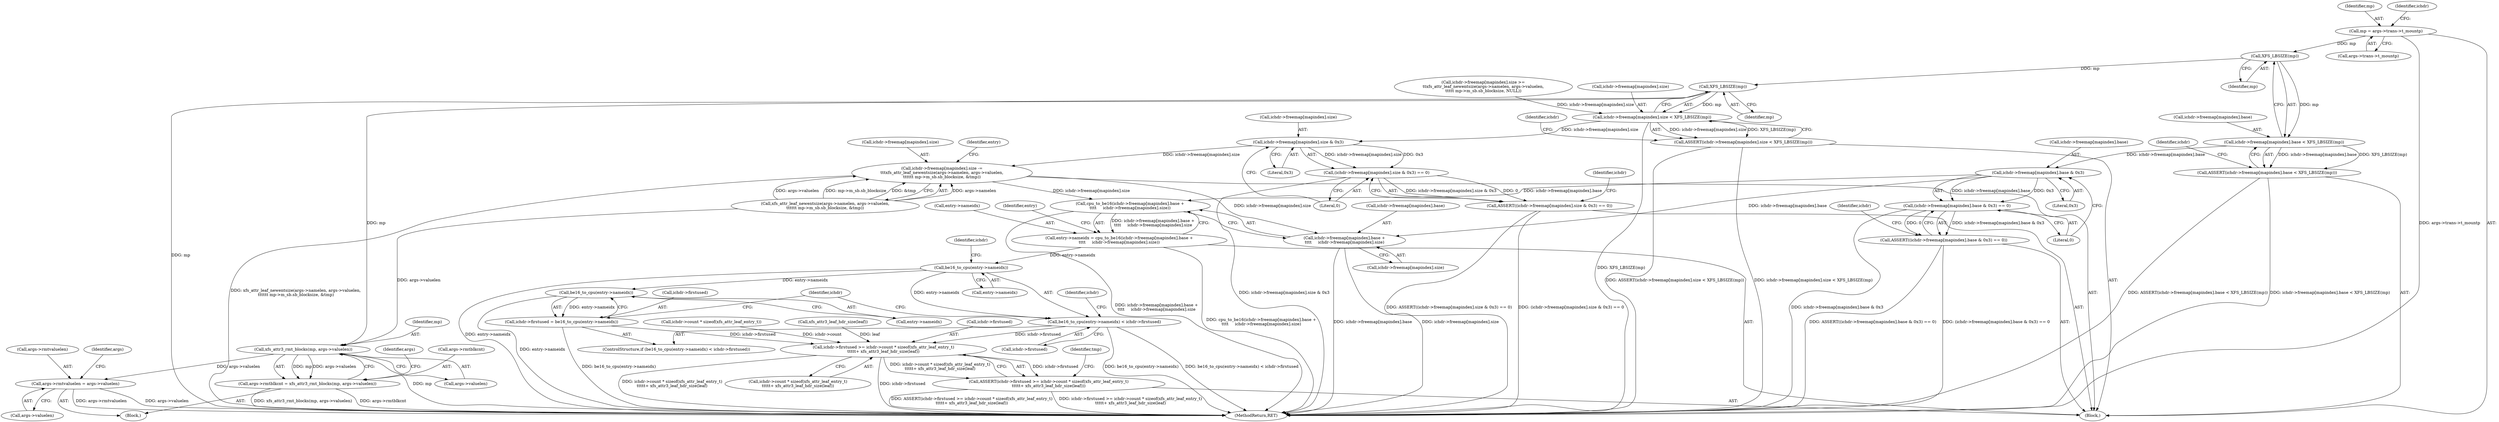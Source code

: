 digraph "0_linux_8275cdd0e7ac550dcce2b3ef6d2fb3b808c1ae59_2@pointer" {
"1000201" [label="(Call,mp = args->trans->t_mountp)"];
"1000217" [label="(Call,XFS_LBSIZE(mp))"];
"1000209" [label="(Call,ichdr->freemap[mapindex].base < XFS_LBSIZE(mp))"];
"1000208" [label="(Call,ASSERT(ichdr->freemap[mapindex].base < XFS_LBSIZE(mp)))"];
"1000221" [label="(Call,ichdr->freemap[mapindex].base & 0x3)"];
"1000220" [label="(Call,(ichdr->freemap[mapindex].base & 0x3) == 0)"];
"1000219" [label="(Call,ASSERT((ichdr->freemap[mapindex].base & 0x3) == 0))"];
"1000302" [label="(Call,cpu_to_be16(ichdr->freemap[mapindex].base +\n\t\t\t\t     ichdr->freemap[mapindex].size))"];
"1000298" [label="(Call,entry->nameidx = cpu_to_be16(ichdr->freemap[mapindex].base +\n\t\t\t\t     ichdr->freemap[mapindex].size))"];
"1000568" [label="(Call,be16_to_cpu(entry->nameidx))"];
"1000567" [label="(Call,be16_to_cpu(entry->nameidx) < ichdr->firstused)"];
"1000584" [label="(Call,ichdr->firstused >= ichdr->count * sizeof(xfs_attr_leaf_entry_t)\n\t\t\t\t\t+ xfs_attr3_leaf_hdr_size(leaf))"];
"1000583" [label="(Call,ASSERT(ichdr->firstused >= ichdr->count * sizeof(xfs_attr_leaf_entry_t)\n\t\t\t\t\t+ xfs_attr3_leaf_hdr_size(leaf)))"];
"1000579" [label="(Call,be16_to_cpu(entry->nameidx))"];
"1000575" [label="(Call,ichdr->firstused = be16_to_cpu(entry->nameidx))"];
"1000303" [label="(Call,ichdr->freemap[mapindex].base +\n\t\t\t\t     ichdr->freemap[mapindex].size)"];
"1000262" [label="(Call,XFS_LBSIZE(mp))"];
"1000254" [label="(Call,ichdr->freemap[mapindex].size < XFS_LBSIZE(mp))"];
"1000253" [label="(Call,ASSERT(ichdr->freemap[mapindex].size < XFS_LBSIZE(mp)))"];
"1000266" [label="(Call,ichdr->freemap[mapindex].size & 0x3)"];
"1000265" [label="(Call,(ichdr->freemap[mapindex].size & 0x3) == 0)"];
"1000264" [label="(Call,ASSERT((ichdr->freemap[mapindex].size & 0x3) == 0))"];
"1000276" [label="(Call,ichdr->freemap[mapindex].size -=\n\t\t\txfs_attr_leaf_newentsize(args->namelen, args->valuelen,\n\t\t\t\t\t\t mp->m_sb.sb_blocksize, &tmp))"];
"1000537" [label="(Call,xfs_attr3_rmt_blocks(mp, args->valuelen))"];
"1000533" [label="(Call,args->rmtblkcnt = xfs_attr3_rmt_blocks(mp, args->valuelen))"];
"1000542" [label="(Call,args->rmtvaluelen = args->valuelen)"];
"1000225" [label="(Identifier,ichdr)"];
"1000576" [label="(Call,ichdr->firstused)"];
"1000311" [label="(Call,ichdr->freemap[mapindex].size)"];
"1000543" [label="(Call,args->rmtvaluelen)"];
"1000539" [label="(Call,args->valuelen)"];
"1000546" [label="(Call,args->valuelen)"];
"1000567" [label="(Call,be16_to_cpu(entry->nameidx) < ichdr->firstused)"];
"1000210" [label="(Call,ichdr->freemap[mapindex].base)"];
"1000217" [label="(Call,XFS_LBSIZE(mp))"];
"1000302" [label="(Call,cpu_to_be16(ichdr->freemap[mapindex].base +\n\t\t\t\t     ichdr->freemap[mapindex].size))"];
"1000229" [label="(Literal,0x3)"];
"1000275" [label="(Literal,0)"];
"1000284" [label="(Call,xfs_attr_leaf_newentsize(args->namelen, args->valuelen,\n\t\t\t\t\t\t mp->m_sb.sb_blocksize, &tmp))"];
"1000232" [label="(Call,ichdr->freemap[mapindex].size >=\n\t\txfs_attr_leaf_newentsize(args->namelen, args->valuelen,\n\t\t\t\t\t mp->m_sb.sb_blocksize, NULL))"];
"1000203" [label="(Call,args->trans->t_mountp)"];
"1000262" [label="(Call,XFS_LBSIZE(mp))"];
"1000254" [label="(Call,ichdr->freemap[mapindex].size < XFS_LBSIZE(mp))"];
"1000537" [label="(Call,xfs_attr3_rmt_blocks(mp, args->valuelen))"];
"1000201" [label="(Call,mp = args->trans->t_mountp)"];
"1000202" [label="(Identifier,mp)"];
"1000583" [label="(Call,ASSERT(ichdr->firstused >= ichdr->count * sizeof(xfs_attr_leaf_entry_t)\n\t\t\t\t\t+ xfs_attr3_leaf_hdr_size(leaf)))"];
"1000253" [label="(Call,ASSERT(ichdr->freemap[mapindex].size < XFS_LBSIZE(mp)))"];
"1000270" [label="(Identifier,ichdr)"];
"1000533" [label="(Call,args->rmtblkcnt = xfs_attr3_rmt_blocks(mp, args->valuelen))"];
"1000219" [label="(Call,ASSERT((ichdr->freemap[mapindex].base & 0x3) == 0))"];
"1000534" [label="(Call,args->rmtblkcnt)"];
"1000586" [label="(Identifier,ichdr)"];
"1000595" [label="(Call,xfs_attr3_leaf_hdr_size(leaf))"];
"1000218" [label="(Identifier,mp)"];
"1000255" [label="(Call,ichdr->freemap[mapindex].size)"];
"1000236" [label="(Identifier,ichdr)"];
"1000274" [label="(Literal,0x3)"];
"1000303" [label="(Call,ichdr->freemap[mapindex].base +\n\t\t\t\t     ichdr->freemap[mapindex].size)"];
"1000304" [label="(Call,ichdr->freemap[mapindex].base)"];
"1000300" [label="(Identifier,entry)"];
"1000220" [label="(Call,(ichdr->freemap[mapindex].base & 0x3) == 0)"];
"1000584" [label="(Call,ichdr->firstused >= ichdr->count * sizeof(xfs_attr_leaf_entry_t)\n\t\t\t\t\t+ xfs_attr3_leaf_hdr_size(leaf))"];
"1000580" [label="(Call,entry->nameidx)"];
"1000298" [label="(Call,entry->nameidx = cpu_to_be16(ichdr->freemap[mapindex].base +\n\t\t\t\t     ichdr->freemap[mapindex].size))"];
"1000265" [label="(Call,(ichdr->freemap[mapindex].size & 0x3) == 0)"];
"1000267" [label="(Call,ichdr->freemap[mapindex].size)"];
"1000486" [label="(Block,)"];
"1000538" [label="(Identifier,mp)"];
"1000280" [label="(Identifier,ichdr)"];
"1000209" [label="(Call,ichdr->freemap[mapindex].base < XFS_LBSIZE(mp))"];
"1000221" [label="(Call,ichdr->freemap[mapindex].base & 0x3)"];
"1000544" [label="(Identifier,args)"];
"1000277" [label="(Call,ichdr->freemap[mapindex].size)"];
"1000110" [label="(Block,)"];
"1000579" [label="(Call,be16_to_cpu(entry->nameidx))"];
"1000588" [label="(Call,ichdr->count * sizeof(xfs_attr_leaf_entry_t)\n\t\t\t\t\t+ xfs_attr3_leaf_hdr_size(leaf))"];
"1000263" [label="(Identifier,mp)"];
"1000299" [label="(Call,entry->nameidx)"];
"1000264" [label="(Call,ASSERT((ichdr->freemap[mapindex].size & 0x3) == 0))"];
"1000572" [label="(Call,ichdr->firstused)"];
"1000276" [label="(Call,ichdr->freemap[mapindex].size -=\n\t\t\txfs_attr_leaf_newentsize(args->namelen, args->valuelen,\n\t\t\t\t\t\t mp->m_sb.sb_blocksize, &tmp))"];
"1000320" [label="(Identifier,entry)"];
"1000662" [label="(MethodReturn,RET)"];
"1000266" [label="(Call,ichdr->freemap[mapindex].size & 0x3)"];
"1000542" [label="(Call,args->rmtvaluelen = args->valuelen)"];
"1000573" [label="(Identifier,ichdr)"];
"1000208" [label="(Call,ASSERT(ichdr->freemap[mapindex].base < XFS_LBSIZE(mp)))"];
"1000566" [label="(ControlStructure,if (be16_to_cpu(entry->nameidx) < ichdr->firstused))"];
"1000575" [label="(Call,ichdr->firstused = be16_to_cpu(entry->nameidx))"];
"1000598" [label="(Identifier,tmp)"];
"1000230" [label="(Literal,0)"];
"1000569" [label="(Call,entry->nameidx)"];
"1000551" [label="(Identifier,args)"];
"1000577" [label="(Identifier,ichdr)"];
"1000585" [label="(Call,ichdr->firstused)"];
"1000589" [label="(Call,ichdr->count * sizeof(xfs_attr_leaf_entry_t))"];
"1000213" [label="(Identifier,ichdr)"];
"1000222" [label="(Call,ichdr->freemap[mapindex].base)"];
"1000568" [label="(Call,be16_to_cpu(entry->nameidx))"];
"1000201" -> "1000110"  [label="AST: "];
"1000201" -> "1000203"  [label="CFG: "];
"1000202" -> "1000201"  [label="AST: "];
"1000203" -> "1000201"  [label="AST: "];
"1000213" -> "1000201"  [label="CFG: "];
"1000201" -> "1000662"  [label="DDG: args->trans->t_mountp"];
"1000201" -> "1000217"  [label="DDG: mp"];
"1000217" -> "1000209"  [label="AST: "];
"1000217" -> "1000218"  [label="CFG: "];
"1000218" -> "1000217"  [label="AST: "];
"1000209" -> "1000217"  [label="CFG: "];
"1000217" -> "1000209"  [label="DDG: mp"];
"1000217" -> "1000262"  [label="DDG: mp"];
"1000209" -> "1000208"  [label="AST: "];
"1000210" -> "1000209"  [label="AST: "];
"1000208" -> "1000209"  [label="CFG: "];
"1000209" -> "1000208"  [label="DDG: ichdr->freemap[mapindex].base"];
"1000209" -> "1000208"  [label="DDG: XFS_LBSIZE(mp)"];
"1000209" -> "1000221"  [label="DDG: ichdr->freemap[mapindex].base"];
"1000208" -> "1000110"  [label="AST: "];
"1000225" -> "1000208"  [label="CFG: "];
"1000208" -> "1000662"  [label="DDG: ichdr->freemap[mapindex].base < XFS_LBSIZE(mp)"];
"1000208" -> "1000662"  [label="DDG: ASSERT(ichdr->freemap[mapindex].base < XFS_LBSIZE(mp))"];
"1000221" -> "1000220"  [label="AST: "];
"1000221" -> "1000229"  [label="CFG: "];
"1000222" -> "1000221"  [label="AST: "];
"1000229" -> "1000221"  [label="AST: "];
"1000230" -> "1000221"  [label="CFG: "];
"1000221" -> "1000220"  [label="DDG: ichdr->freemap[mapindex].base"];
"1000221" -> "1000220"  [label="DDG: 0x3"];
"1000221" -> "1000302"  [label="DDG: ichdr->freemap[mapindex].base"];
"1000221" -> "1000303"  [label="DDG: ichdr->freemap[mapindex].base"];
"1000220" -> "1000219"  [label="AST: "];
"1000220" -> "1000230"  [label="CFG: "];
"1000230" -> "1000220"  [label="AST: "];
"1000219" -> "1000220"  [label="CFG: "];
"1000220" -> "1000662"  [label="DDG: ichdr->freemap[mapindex].base & 0x3"];
"1000220" -> "1000219"  [label="DDG: ichdr->freemap[mapindex].base & 0x3"];
"1000220" -> "1000219"  [label="DDG: 0"];
"1000219" -> "1000110"  [label="AST: "];
"1000236" -> "1000219"  [label="CFG: "];
"1000219" -> "1000662"  [label="DDG: ASSERT((ichdr->freemap[mapindex].base & 0x3) == 0)"];
"1000219" -> "1000662"  [label="DDG: (ichdr->freemap[mapindex].base & 0x3) == 0"];
"1000302" -> "1000298"  [label="AST: "];
"1000302" -> "1000303"  [label="CFG: "];
"1000303" -> "1000302"  [label="AST: "];
"1000298" -> "1000302"  [label="CFG: "];
"1000302" -> "1000662"  [label="DDG: ichdr->freemap[mapindex].base +\n\t\t\t\t     ichdr->freemap[mapindex].size"];
"1000302" -> "1000298"  [label="DDG: ichdr->freemap[mapindex].base +\n\t\t\t\t     ichdr->freemap[mapindex].size"];
"1000276" -> "1000302"  [label="DDG: ichdr->freemap[mapindex].size"];
"1000298" -> "1000110"  [label="AST: "];
"1000299" -> "1000298"  [label="AST: "];
"1000320" -> "1000298"  [label="CFG: "];
"1000298" -> "1000662"  [label="DDG: cpu_to_be16(ichdr->freemap[mapindex].base +\n\t\t\t\t     ichdr->freemap[mapindex].size)"];
"1000298" -> "1000568"  [label="DDG: entry->nameidx"];
"1000568" -> "1000567"  [label="AST: "];
"1000568" -> "1000569"  [label="CFG: "];
"1000569" -> "1000568"  [label="AST: "];
"1000573" -> "1000568"  [label="CFG: "];
"1000568" -> "1000662"  [label="DDG: entry->nameidx"];
"1000568" -> "1000567"  [label="DDG: entry->nameidx"];
"1000568" -> "1000579"  [label="DDG: entry->nameidx"];
"1000567" -> "1000566"  [label="AST: "];
"1000567" -> "1000572"  [label="CFG: "];
"1000572" -> "1000567"  [label="AST: "];
"1000577" -> "1000567"  [label="CFG: "];
"1000586" -> "1000567"  [label="CFG: "];
"1000567" -> "1000662"  [label="DDG: be16_to_cpu(entry->nameidx)"];
"1000567" -> "1000662"  [label="DDG: be16_to_cpu(entry->nameidx) < ichdr->firstused"];
"1000567" -> "1000584"  [label="DDG: ichdr->firstused"];
"1000584" -> "1000583"  [label="AST: "];
"1000584" -> "1000588"  [label="CFG: "];
"1000585" -> "1000584"  [label="AST: "];
"1000588" -> "1000584"  [label="AST: "];
"1000583" -> "1000584"  [label="CFG: "];
"1000584" -> "1000662"  [label="DDG: ichdr->count * sizeof(xfs_attr_leaf_entry_t)\n\t\t\t\t\t+ xfs_attr3_leaf_hdr_size(leaf)"];
"1000584" -> "1000662"  [label="DDG: ichdr->firstused"];
"1000584" -> "1000583"  [label="DDG: ichdr->firstused"];
"1000584" -> "1000583"  [label="DDG: ichdr->count * sizeof(xfs_attr_leaf_entry_t)\n\t\t\t\t\t+ xfs_attr3_leaf_hdr_size(leaf)"];
"1000575" -> "1000584"  [label="DDG: ichdr->firstused"];
"1000589" -> "1000584"  [label="DDG: ichdr->count"];
"1000595" -> "1000584"  [label="DDG: leaf"];
"1000583" -> "1000110"  [label="AST: "];
"1000598" -> "1000583"  [label="CFG: "];
"1000583" -> "1000662"  [label="DDG: ASSERT(ichdr->firstused >= ichdr->count * sizeof(xfs_attr_leaf_entry_t)\n\t\t\t\t\t+ xfs_attr3_leaf_hdr_size(leaf))"];
"1000583" -> "1000662"  [label="DDG: ichdr->firstused >= ichdr->count * sizeof(xfs_attr_leaf_entry_t)\n\t\t\t\t\t+ xfs_attr3_leaf_hdr_size(leaf)"];
"1000579" -> "1000575"  [label="AST: "];
"1000579" -> "1000580"  [label="CFG: "];
"1000580" -> "1000579"  [label="AST: "];
"1000575" -> "1000579"  [label="CFG: "];
"1000579" -> "1000662"  [label="DDG: entry->nameidx"];
"1000579" -> "1000575"  [label="DDG: entry->nameidx"];
"1000575" -> "1000566"  [label="AST: "];
"1000576" -> "1000575"  [label="AST: "];
"1000586" -> "1000575"  [label="CFG: "];
"1000575" -> "1000662"  [label="DDG: be16_to_cpu(entry->nameidx)"];
"1000303" -> "1000311"  [label="CFG: "];
"1000304" -> "1000303"  [label="AST: "];
"1000311" -> "1000303"  [label="AST: "];
"1000303" -> "1000662"  [label="DDG: ichdr->freemap[mapindex].base"];
"1000303" -> "1000662"  [label="DDG: ichdr->freemap[mapindex].size"];
"1000276" -> "1000303"  [label="DDG: ichdr->freemap[mapindex].size"];
"1000262" -> "1000254"  [label="AST: "];
"1000262" -> "1000263"  [label="CFG: "];
"1000263" -> "1000262"  [label="AST: "];
"1000254" -> "1000262"  [label="CFG: "];
"1000262" -> "1000662"  [label="DDG: mp"];
"1000262" -> "1000254"  [label="DDG: mp"];
"1000262" -> "1000537"  [label="DDG: mp"];
"1000254" -> "1000253"  [label="AST: "];
"1000255" -> "1000254"  [label="AST: "];
"1000253" -> "1000254"  [label="CFG: "];
"1000254" -> "1000662"  [label="DDG: XFS_LBSIZE(mp)"];
"1000254" -> "1000253"  [label="DDG: ichdr->freemap[mapindex].size"];
"1000254" -> "1000253"  [label="DDG: XFS_LBSIZE(mp)"];
"1000232" -> "1000254"  [label="DDG: ichdr->freemap[mapindex].size"];
"1000254" -> "1000266"  [label="DDG: ichdr->freemap[mapindex].size"];
"1000253" -> "1000110"  [label="AST: "];
"1000270" -> "1000253"  [label="CFG: "];
"1000253" -> "1000662"  [label="DDG: ASSERT(ichdr->freemap[mapindex].size < XFS_LBSIZE(mp))"];
"1000253" -> "1000662"  [label="DDG: ichdr->freemap[mapindex].size < XFS_LBSIZE(mp)"];
"1000266" -> "1000265"  [label="AST: "];
"1000266" -> "1000274"  [label="CFG: "];
"1000267" -> "1000266"  [label="AST: "];
"1000274" -> "1000266"  [label="AST: "];
"1000275" -> "1000266"  [label="CFG: "];
"1000266" -> "1000265"  [label="DDG: ichdr->freemap[mapindex].size"];
"1000266" -> "1000265"  [label="DDG: 0x3"];
"1000266" -> "1000276"  [label="DDG: ichdr->freemap[mapindex].size"];
"1000265" -> "1000264"  [label="AST: "];
"1000265" -> "1000275"  [label="CFG: "];
"1000275" -> "1000265"  [label="AST: "];
"1000264" -> "1000265"  [label="CFG: "];
"1000265" -> "1000662"  [label="DDG: ichdr->freemap[mapindex].size & 0x3"];
"1000265" -> "1000264"  [label="DDG: ichdr->freemap[mapindex].size & 0x3"];
"1000265" -> "1000264"  [label="DDG: 0"];
"1000264" -> "1000110"  [label="AST: "];
"1000280" -> "1000264"  [label="CFG: "];
"1000264" -> "1000662"  [label="DDG: (ichdr->freemap[mapindex].size & 0x3) == 0"];
"1000264" -> "1000662"  [label="DDG: ASSERT((ichdr->freemap[mapindex].size & 0x3) == 0)"];
"1000276" -> "1000110"  [label="AST: "];
"1000276" -> "1000284"  [label="CFG: "];
"1000277" -> "1000276"  [label="AST: "];
"1000284" -> "1000276"  [label="AST: "];
"1000300" -> "1000276"  [label="CFG: "];
"1000276" -> "1000662"  [label="DDG: xfs_attr_leaf_newentsize(args->namelen, args->valuelen,\n\t\t\t\t\t\t mp->m_sb.sb_blocksize, &tmp)"];
"1000284" -> "1000276"  [label="DDG: args->namelen"];
"1000284" -> "1000276"  [label="DDG: args->valuelen"];
"1000284" -> "1000276"  [label="DDG: mp->m_sb.sb_blocksize"];
"1000284" -> "1000276"  [label="DDG: &tmp"];
"1000537" -> "1000533"  [label="AST: "];
"1000537" -> "1000539"  [label="CFG: "];
"1000538" -> "1000537"  [label="AST: "];
"1000539" -> "1000537"  [label="AST: "];
"1000533" -> "1000537"  [label="CFG: "];
"1000537" -> "1000662"  [label="DDG: mp"];
"1000537" -> "1000533"  [label="DDG: mp"];
"1000537" -> "1000533"  [label="DDG: args->valuelen"];
"1000284" -> "1000537"  [label="DDG: args->valuelen"];
"1000537" -> "1000542"  [label="DDG: args->valuelen"];
"1000533" -> "1000486"  [label="AST: "];
"1000534" -> "1000533"  [label="AST: "];
"1000544" -> "1000533"  [label="CFG: "];
"1000533" -> "1000662"  [label="DDG: args->rmtblkcnt"];
"1000533" -> "1000662"  [label="DDG: xfs_attr3_rmt_blocks(mp, args->valuelen)"];
"1000542" -> "1000486"  [label="AST: "];
"1000542" -> "1000546"  [label="CFG: "];
"1000543" -> "1000542"  [label="AST: "];
"1000546" -> "1000542"  [label="AST: "];
"1000551" -> "1000542"  [label="CFG: "];
"1000542" -> "1000662"  [label="DDG: args->valuelen"];
"1000542" -> "1000662"  [label="DDG: args->rmtvaluelen"];
}
